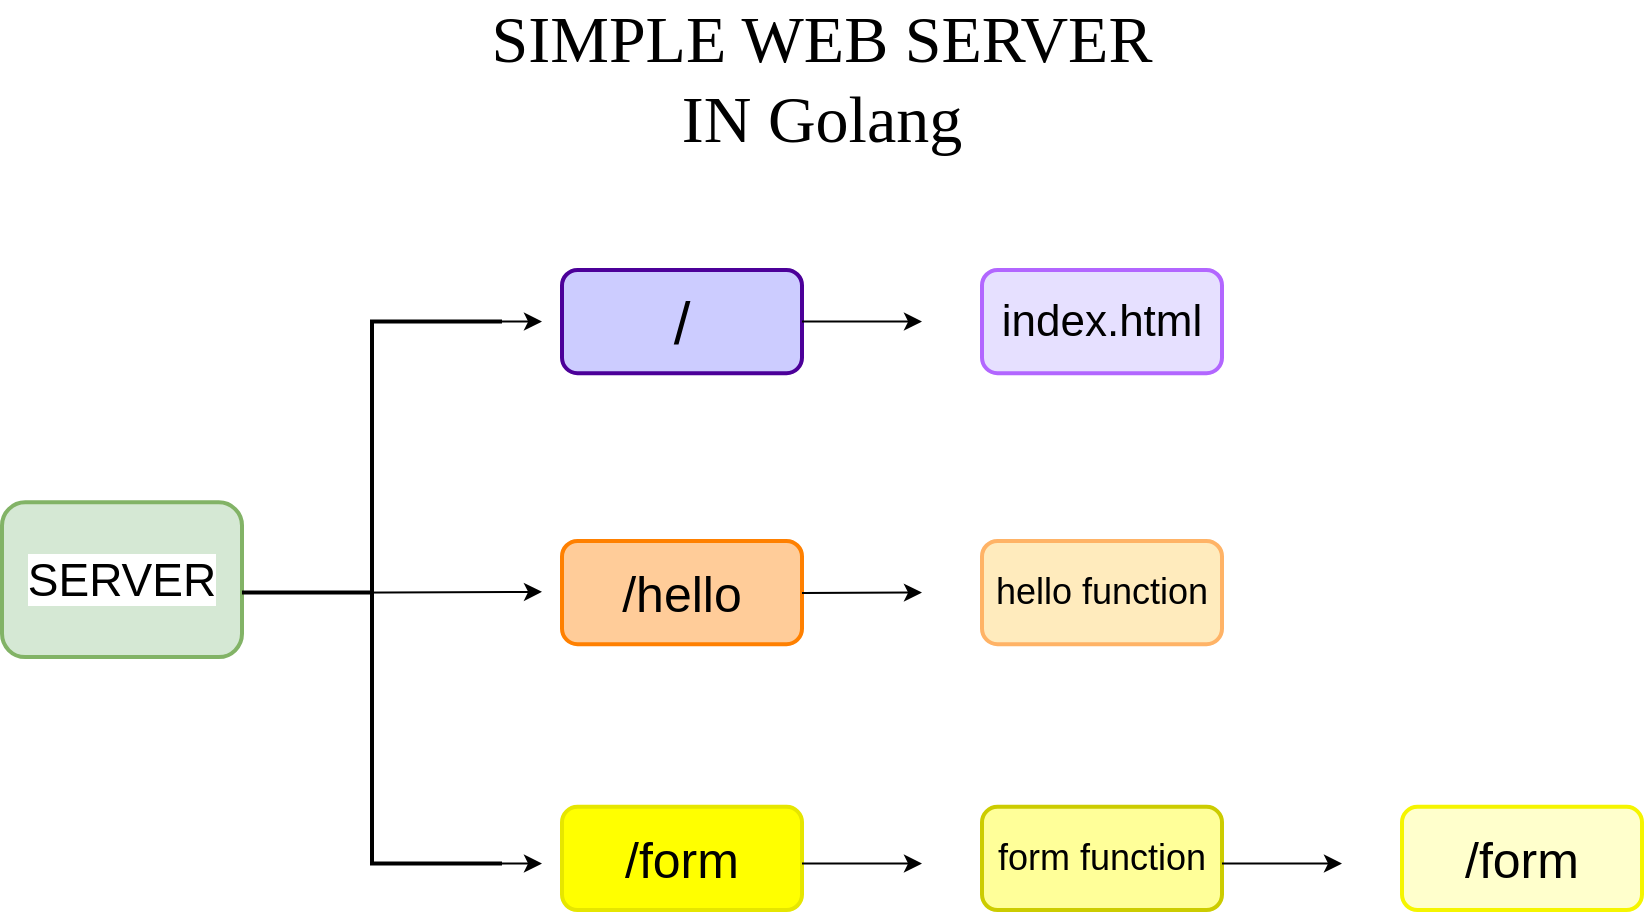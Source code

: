 <mxfile version="20.0.4" type="github">
  <diagram id="C5RBs43oDa-KdzZeNtuy" name="Page-1">
    <mxGraphModel dx="692" dy="469" grid="1" gridSize="10" guides="1" tooltips="1" connect="1" arrows="1" fold="1" page="1" pageScale="1" pageWidth="827" pageHeight="1169" math="0" shadow="0">
      <root>
        <mxCell id="WIyWlLk6GJQsqaUBKTNV-0" />
        <mxCell id="WIyWlLk6GJQsqaUBKTNV-1" parent="WIyWlLk6GJQsqaUBKTNV-0" />
        <mxCell id="NCXmxR82P0vSGEIcVAV6-16" value="&lt;font face=&quot;Tahoma&quot; style=&quot;font-size: 33px;&quot;&gt;SIMPLE WEB SERVER IN Golang&lt;/font&gt;" style="text;html=1;strokeColor=none;fillColor=none;align=center;verticalAlign=middle;whiteSpace=wrap;rounded=0;labelBackgroundColor=#FFFFFF;fontSize=18;" vertex="1" parent="WIyWlLk6GJQsqaUBKTNV-1">
          <mxGeometry x="259" y="60" width="360" height="30" as="geometry" />
        </mxCell>
        <mxCell id="NCXmxR82P0vSGEIcVAV6-18" value="" style="group" vertex="1" connectable="0" parent="WIyWlLk6GJQsqaUBKTNV-1">
          <mxGeometry x="29" y="170" width="820" height="320" as="geometry" />
        </mxCell>
        <mxCell id="WIyWlLk6GJQsqaUBKTNV-3" value="&lt;font style=&quot;font-size: 30px;&quot;&gt;/&lt;/font&gt;" style="rounded=1;whiteSpace=wrap;html=1;fontSize=12;glass=0;strokeWidth=2;shadow=0;fillColor=#CCCCFF;strokeColor=#4C0099;" parent="NCXmxR82P0vSGEIcVAV6-18" vertex="1">
          <mxGeometry x="280" width="120" height="51.613" as="geometry" />
        </mxCell>
        <mxCell id="WIyWlLk6GJQsqaUBKTNV-7" value="&lt;font style=&quot;font-size: 25px;&quot;&gt;/hello&lt;/font&gt;" style="rounded=1;whiteSpace=wrap;html=1;fontSize=12;glass=0;strokeWidth=2;shadow=0;fillColor=#FFCC99;strokeColor=#FF8000;fontColor=#000000;" parent="NCXmxR82P0vSGEIcVAV6-18" vertex="1">
          <mxGeometry x="280" y="135.484" width="120" height="51.613" as="geometry" />
        </mxCell>
        <mxCell id="WIyWlLk6GJQsqaUBKTNV-11" value="&lt;font style=&quot;font-size: 25px;&quot;&gt;/form&lt;/font&gt;" style="rounded=1;whiteSpace=wrap;html=1;fontSize=12;glass=0;strokeWidth=2;shadow=0;fillColor=#FFFF00;strokeColor=#E6E600;" parent="NCXmxR82P0vSGEIcVAV6-18" vertex="1">
          <mxGeometry x="280" y="268.387" width="120" height="51.613" as="geometry" />
        </mxCell>
        <mxCell id="WIyWlLk6GJQsqaUBKTNV-12" value="&lt;font style=&quot;font-size: 18px;&quot;&gt;form function&lt;/font&gt;" style="rounded=1;whiteSpace=wrap;html=1;fontSize=12;glass=0;strokeWidth=2;shadow=0;fillColor=#FFFF99;strokeColor=#CCCC00;" parent="NCXmxR82P0vSGEIcVAV6-18" vertex="1">
          <mxGeometry x="490" y="268.387" width="120" height="51.613" as="geometry" />
        </mxCell>
        <mxCell id="NCXmxR82P0vSGEIcVAV6-0" value="&lt;font style=&quot;font-size: 23px; background-color: rgb(255, 255, 255);&quot;&gt;SERVER&lt;/font&gt;" style="rounded=1;whiteSpace=wrap;html=1;fillColor=#d5e8d4;strokeColor=#82b366;strokeWidth=2;" vertex="1" parent="NCXmxR82P0vSGEIcVAV6-18">
          <mxGeometry y="116.129" width="120" height="77.419" as="geometry" />
        </mxCell>
        <mxCell id="NCXmxR82P0vSGEIcVAV6-1" value="" style="strokeWidth=2;html=1;shape=mxgraph.flowchart.annotation_2;align=left;labelPosition=right;pointerEvents=1;fontSize=23;" vertex="1" parent="NCXmxR82P0vSGEIcVAV6-18">
          <mxGeometry x="120" y="25.806" width="130" height="270.968" as="geometry" />
        </mxCell>
        <mxCell id="NCXmxR82P0vSGEIcVAV6-3" value="" style="endArrow=classic;html=1;rounded=0;fontSize=23;" edge="1" parent="NCXmxR82P0vSGEIcVAV6-18">
          <mxGeometry width="50" height="50" relative="1" as="geometry">
            <mxPoint x="130" y="161.445" as="sourcePoint" />
            <mxPoint x="270" y="160.916" as="targetPoint" />
          </mxGeometry>
        </mxCell>
        <mxCell id="NCXmxR82P0vSGEIcVAV6-5" value="" style="endArrow=classic;html=1;rounded=0;fontSize=23;" edge="1" parent="NCXmxR82P0vSGEIcVAV6-18">
          <mxGeometry width="50" height="50" relative="1" as="geometry">
            <mxPoint x="210" y="296.774" as="sourcePoint" />
            <mxPoint x="270" y="296.774" as="targetPoint" />
          </mxGeometry>
        </mxCell>
        <mxCell id="NCXmxR82P0vSGEIcVAV6-6" value="" style="endArrow=classic;html=1;rounded=0;fontSize=23;" edge="1" parent="NCXmxR82P0vSGEIcVAV6-18">
          <mxGeometry width="50" height="50" relative="1" as="geometry">
            <mxPoint x="210" y="25.806" as="sourcePoint" />
            <mxPoint x="270" y="25.806" as="targetPoint" />
            <Array as="points">
              <mxPoint x="240" y="25.806" />
            </Array>
          </mxGeometry>
        </mxCell>
        <mxCell id="NCXmxR82P0vSGEIcVAV6-9" value="&lt;font style=&quot;font-size: 25px;&quot;&gt;/form&lt;/font&gt;" style="rounded=1;whiteSpace=wrap;html=1;fontSize=12;glass=0;strokeWidth=2;shadow=0;strokeColor=#F5F500;fillColor=#FFFFCC;" vertex="1" parent="NCXmxR82P0vSGEIcVAV6-18">
          <mxGeometry x="700" y="268.387" width="120" height="51.613" as="geometry" />
        </mxCell>
        <mxCell id="NCXmxR82P0vSGEIcVAV6-10" value="&lt;font style=&quot;font-size: 18px;&quot;&gt;hello function&lt;/font&gt;" style="rounded=1;whiteSpace=wrap;html=1;fontSize=12;glass=0;strokeWidth=2;shadow=0;fillColor=#FFEBBD;strokeColor=#FFB366;" vertex="1" parent="NCXmxR82P0vSGEIcVAV6-18">
          <mxGeometry x="490" y="135.484" width="120" height="51.613" as="geometry" />
        </mxCell>
        <mxCell id="NCXmxR82P0vSGEIcVAV6-11" value="&lt;font style=&quot;font-size: 22px;&quot;&gt;index.html&lt;/font&gt;" style="rounded=1;whiteSpace=wrap;html=1;fontSize=12;glass=0;strokeWidth=2;shadow=0;fillColor=#E6E0FF;strokeColor=#B266FF;" vertex="1" parent="NCXmxR82P0vSGEIcVAV6-18">
          <mxGeometry x="490" width="120" height="51.613" as="geometry" />
        </mxCell>
        <mxCell id="NCXmxR82P0vSGEIcVAV6-12" value="" style="endArrow=classic;html=1;rounded=0;fontSize=23;" edge="1" parent="NCXmxR82P0vSGEIcVAV6-18">
          <mxGeometry width="50" height="50" relative="1" as="geometry">
            <mxPoint x="400" y="25.806" as="sourcePoint" />
            <mxPoint x="460" y="25.806" as="targetPoint" />
            <Array as="points">
              <mxPoint x="430" y="25.806" />
            </Array>
          </mxGeometry>
        </mxCell>
        <mxCell id="NCXmxR82P0vSGEIcVAV6-13" value="" style="endArrow=classic;html=1;rounded=0;fontSize=23;" edge="1" parent="NCXmxR82P0vSGEIcVAV6-18">
          <mxGeometry width="50" height="50" relative="1" as="geometry">
            <mxPoint x="400" y="161.445" as="sourcePoint" />
            <mxPoint x="460" y="161.29" as="targetPoint" />
          </mxGeometry>
        </mxCell>
        <mxCell id="NCXmxR82P0vSGEIcVAV6-14" value="" style="endArrow=classic;html=1;rounded=0;fontSize=23;" edge="1" parent="NCXmxR82P0vSGEIcVAV6-18">
          <mxGeometry width="50" height="50" relative="1" as="geometry">
            <mxPoint x="400" y="296.774" as="sourcePoint" />
            <mxPoint x="460" y="296.774" as="targetPoint" />
            <Array as="points">
              <mxPoint x="430" y="296.774" />
            </Array>
          </mxGeometry>
        </mxCell>
        <mxCell id="NCXmxR82P0vSGEIcVAV6-15" value="" style="endArrow=classic;html=1;rounded=0;fontSize=23;" edge="1" parent="NCXmxR82P0vSGEIcVAV6-18">
          <mxGeometry width="50" height="50" relative="1" as="geometry">
            <mxPoint x="610" y="296.774" as="sourcePoint" />
            <mxPoint x="670" y="296.774" as="targetPoint" />
            <Array as="points">
              <mxPoint x="640" y="296.774" />
            </Array>
          </mxGeometry>
        </mxCell>
      </root>
    </mxGraphModel>
  </diagram>
</mxfile>
